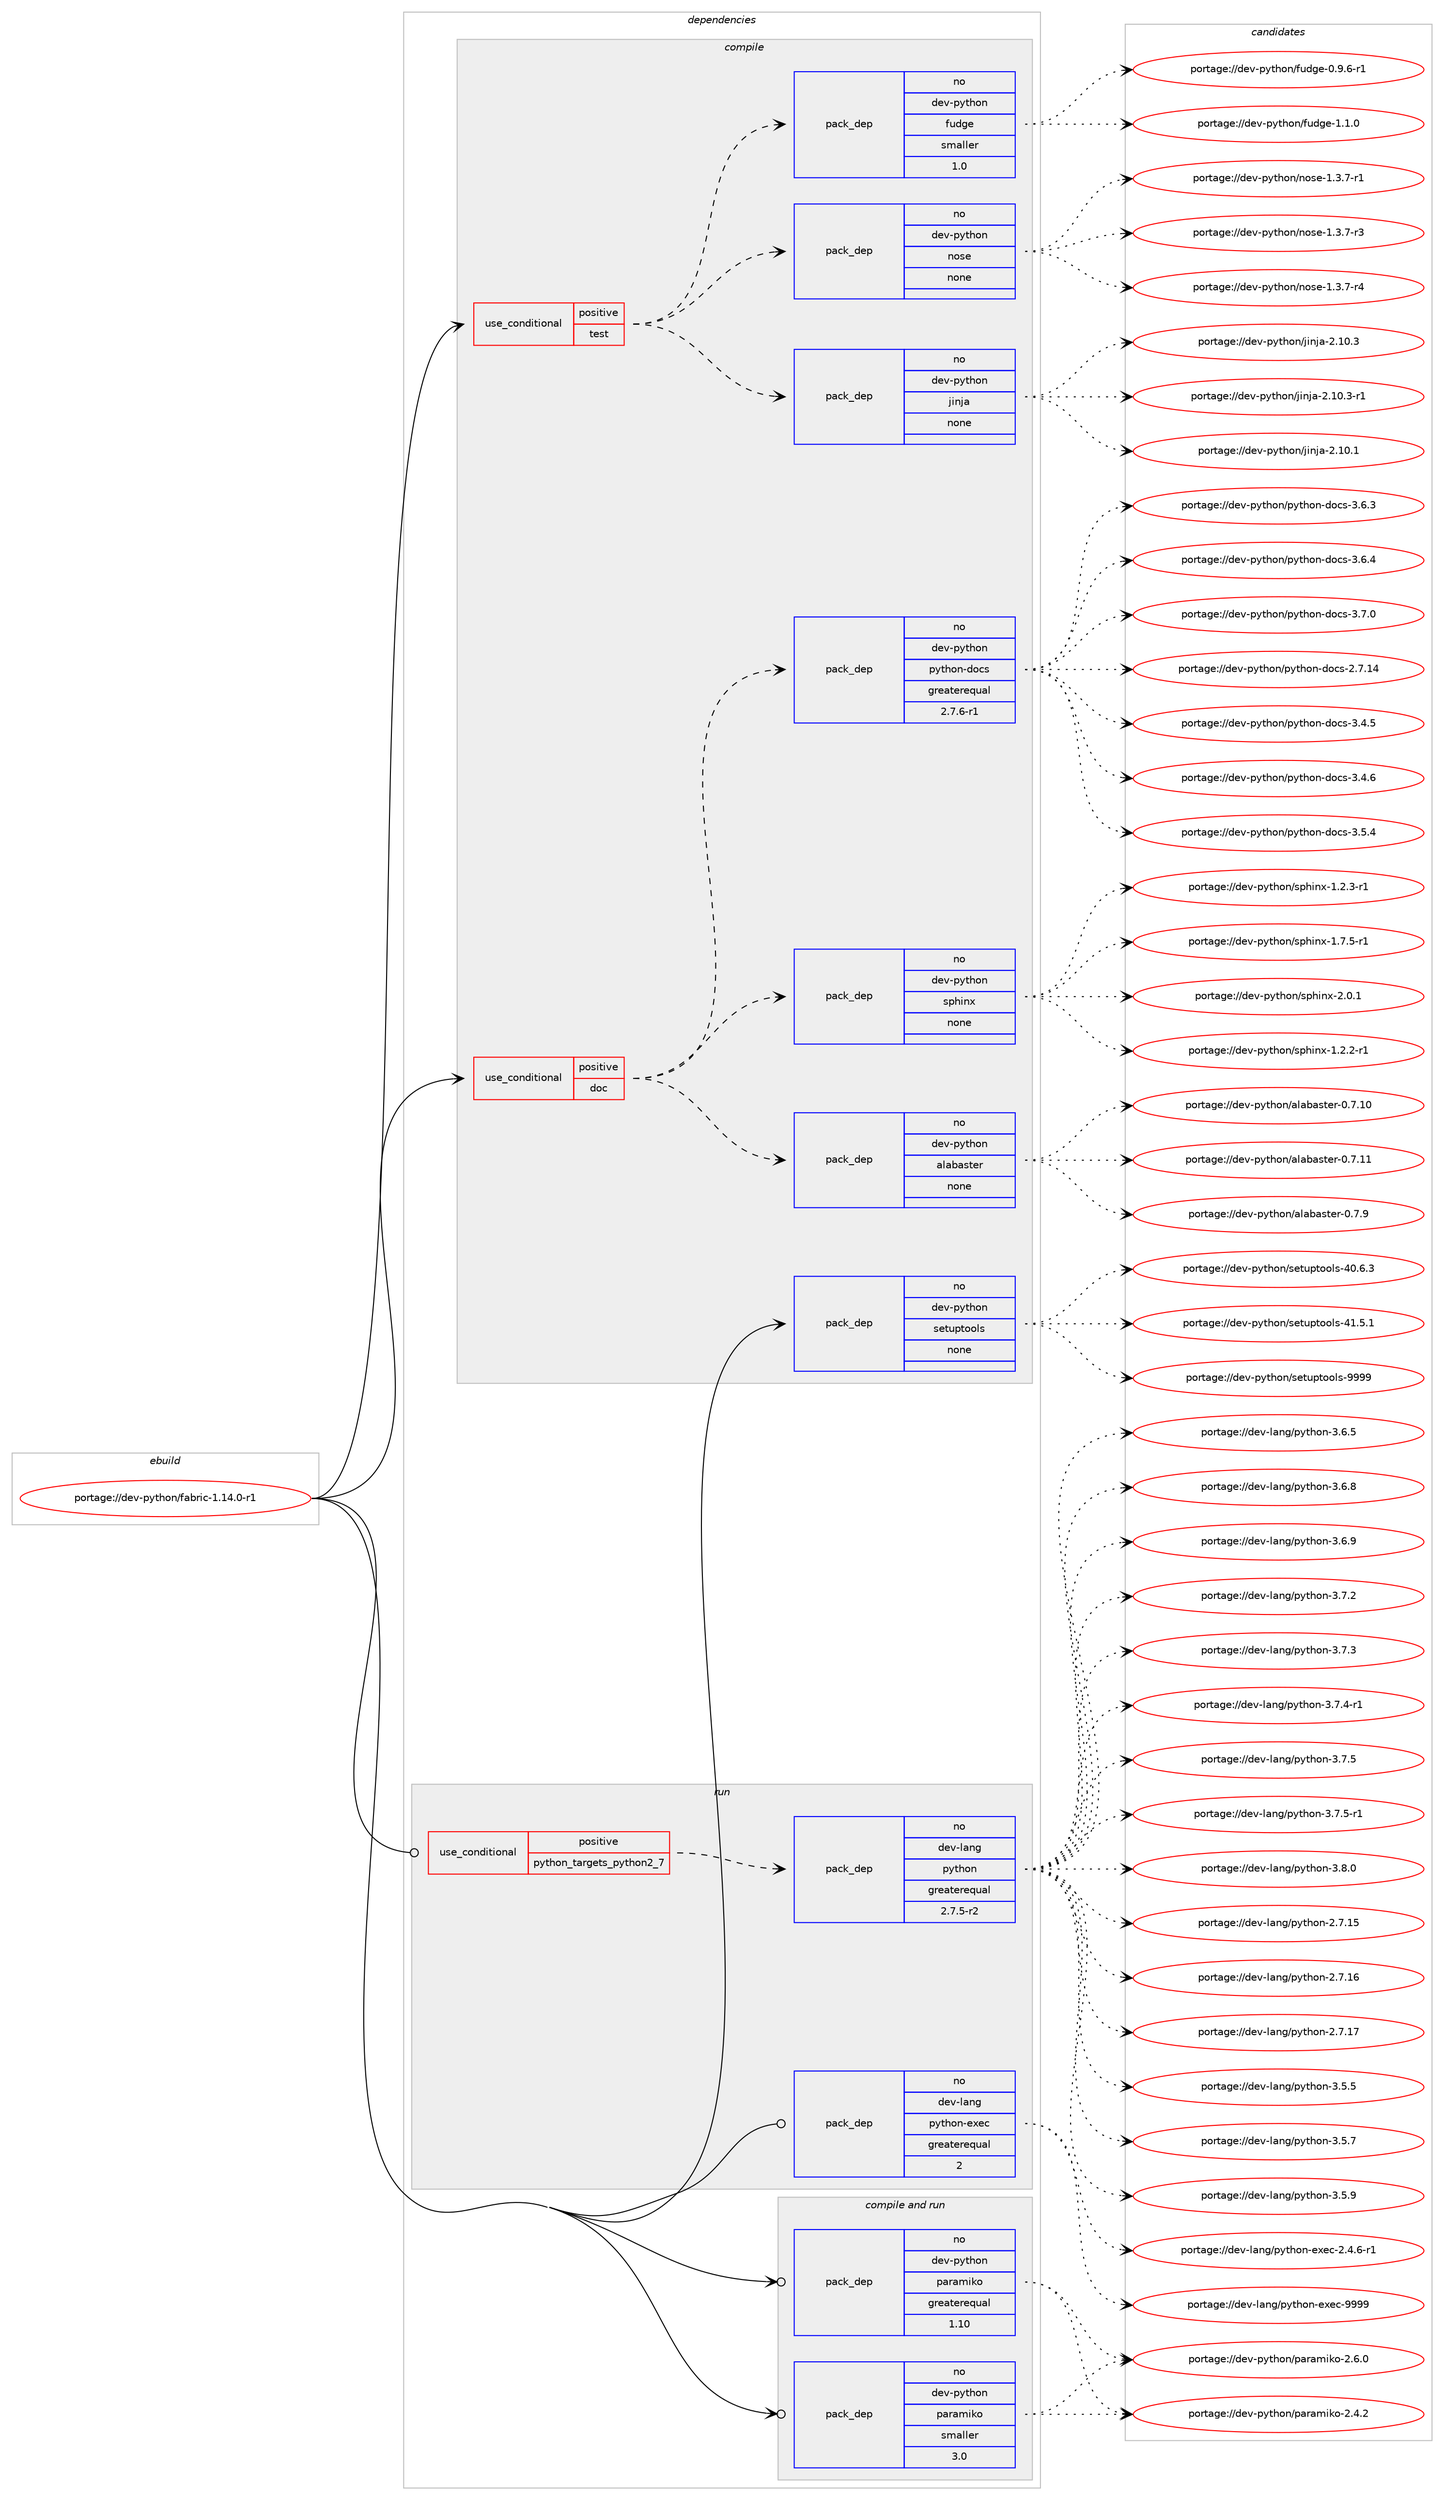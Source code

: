 digraph prolog {

# *************
# Graph options
# *************

newrank=true;
concentrate=true;
compound=true;
graph [rankdir=LR,fontname=Helvetica,fontsize=10,ranksep=1.5];#, ranksep=2.5, nodesep=0.2];
edge  [arrowhead=vee];
node  [fontname=Helvetica,fontsize=10];

# **********
# The ebuild
# **********

subgraph cluster_leftcol {
color=gray;
rank=same;
label=<<i>ebuild</i>>;
id [label="portage://dev-python/fabric-1.14.0-r1", color=red, width=4, href="../dev-python/fabric-1.14.0-r1.svg"];
}

# ****************
# The dependencies
# ****************

subgraph cluster_midcol {
color=gray;
label=<<i>dependencies</i>>;
subgraph cluster_compile {
fillcolor="#eeeeee";
style=filled;
label=<<i>compile</i>>;
subgraph cond28352 {
dependency138546 [label=<<TABLE BORDER="0" CELLBORDER="1" CELLSPACING="0" CELLPADDING="4"><TR><TD ROWSPAN="3" CELLPADDING="10">use_conditional</TD></TR><TR><TD>positive</TD></TR><TR><TD>doc</TD></TR></TABLE>>, shape=none, color=red];
subgraph pack106878 {
dependency138547 [label=<<TABLE BORDER="0" CELLBORDER="1" CELLSPACING="0" CELLPADDING="4" WIDTH="220"><TR><TD ROWSPAN="6" CELLPADDING="30">pack_dep</TD></TR><TR><TD WIDTH="110">no</TD></TR><TR><TD>dev-python</TD></TR><TR><TD>sphinx</TD></TR><TR><TD>none</TD></TR><TR><TD></TD></TR></TABLE>>, shape=none, color=blue];
}
dependency138546:e -> dependency138547:w [weight=20,style="dashed",arrowhead="vee"];
subgraph pack106879 {
dependency138548 [label=<<TABLE BORDER="0" CELLBORDER="1" CELLSPACING="0" CELLPADDING="4" WIDTH="220"><TR><TD ROWSPAN="6" CELLPADDING="30">pack_dep</TD></TR><TR><TD WIDTH="110">no</TD></TR><TR><TD>dev-python</TD></TR><TR><TD>python-docs</TD></TR><TR><TD>greaterequal</TD></TR><TR><TD>2.7.6-r1</TD></TR></TABLE>>, shape=none, color=blue];
}
dependency138546:e -> dependency138548:w [weight=20,style="dashed",arrowhead="vee"];
subgraph pack106880 {
dependency138549 [label=<<TABLE BORDER="0" CELLBORDER="1" CELLSPACING="0" CELLPADDING="4" WIDTH="220"><TR><TD ROWSPAN="6" CELLPADDING="30">pack_dep</TD></TR><TR><TD WIDTH="110">no</TD></TR><TR><TD>dev-python</TD></TR><TR><TD>alabaster</TD></TR><TR><TD>none</TD></TR><TR><TD></TD></TR></TABLE>>, shape=none, color=blue];
}
dependency138546:e -> dependency138549:w [weight=20,style="dashed",arrowhead="vee"];
}
id:e -> dependency138546:w [weight=20,style="solid",arrowhead="vee"];
subgraph cond28353 {
dependency138550 [label=<<TABLE BORDER="0" CELLBORDER="1" CELLSPACING="0" CELLPADDING="4"><TR><TD ROWSPAN="3" CELLPADDING="10">use_conditional</TD></TR><TR><TD>positive</TD></TR><TR><TD>test</TD></TR></TABLE>>, shape=none, color=red];
subgraph pack106881 {
dependency138551 [label=<<TABLE BORDER="0" CELLBORDER="1" CELLSPACING="0" CELLPADDING="4" WIDTH="220"><TR><TD ROWSPAN="6" CELLPADDING="30">pack_dep</TD></TR><TR><TD WIDTH="110">no</TD></TR><TR><TD>dev-python</TD></TR><TR><TD>nose</TD></TR><TR><TD>none</TD></TR><TR><TD></TD></TR></TABLE>>, shape=none, color=blue];
}
dependency138550:e -> dependency138551:w [weight=20,style="dashed",arrowhead="vee"];
subgraph pack106882 {
dependency138552 [label=<<TABLE BORDER="0" CELLBORDER="1" CELLSPACING="0" CELLPADDING="4" WIDTH="220"><TR><TD ROWSPAN="6" CELLPADDING="30">pack_dep</TD></TR><TR><TD WIDTH="110">no</TD></TR><TR><TD>dev-python</TD></TR><TR><TD>fudge</TD></TR><TR><TD>smaller</TD></TR><TR><TD>1.0</TD></TR></TABLE>>, shape=none, color=blue];
}
dependency138550:e -> dependency138552:w [weight=20,style="dashed",arrowhead="vee"];
subgraph pack106883 {
dependency138553 [label=<<TABLE BORDER="0" CELLBORDER="1" CELLSPACING="0" CELLPADDING="4" WIDTH="220"><TR><TD ROWSPAN="6" CELLPADDING="30">pack_dep</TD></TR><TR><TD WIDTH="110">no</TD></TR><TR><TD>dev-python</TD></TR><TR><TD>jinja</TD></TR><TR><TD>none</TD></TR><TR><TD></TD></TR></TABLE>>, shape=none, color=blue];
}
dependency138550:e -> dependency138553:w [weight=20,style="dashed",arrowhead="vee"];
}
id:e -> dependency138550:w [weight=20,style="solid",arrowhead="vee"];
subgraph pack106884 {
dependency138554 [label=<<TABLE BORDER="0" CELLBORDER="1" CELLSPACING="0" CELLPADDING="4" WIDTH="220"><TR><TD ROWSPAN="6" CELLPADDING="30">pack_dep</TD></TR><TR><TD WIDTH="110">no</TD></TR><TR><TD>dev-python</TD></TR><TR><TD>setuptools</TD></TR><TR><TD>none</TD></TR><TR><TD></TD></TR></TABLE>>, shape=none, color=blue];
}
id:e -> dependency138554:w [weight=20,style="solid",arrowhead="vee"];
}
subgraph cluster_compileandrun {
fillcolor="#eeeeee";
style=filled;
label=<<i>compile and run</i>>;
subgraph pack106885 {
dependency138555 [label=<<TABLE BORDER="0" CELLBORDER="1" CELLSPACING="0" CELLPADDING="4" WIDTH="220"><TR><TD ROWSPAN="6" CELLPADDING="30">pack_dep</TD></TR><TR><TD WIDTH="110">no</TD></TR><TR><TD>dev-python</TD></TR><TR><TD>paramiko</TD></TR><TR><TD>greaterequal</TD></TR><TR><TD>1.10</TD></TR></TABLE>>, shape=none, color=blue];
}
id:e -> dependency138555:w [weight=20,style="solid",arrowhead="odotvee"];
subgraph pack106886 {
dependency138556 [label=<<TABLE BORDER="0" CELLBORDER="1" CELLSPACING="0" CELLPADDING="4" WIDTH="220"><TR><TD ROWSPAN="6" CELLPADDING="30">pack_dep</TD></TR><TR><TD WIDTH="110">no</TD></TR><TR><TD>dev-python</TD></TR><TR><TD>paramiko</TD></TR><TR><TD>smaller</TD></TR><TR><TD>3.0</TD></TR></TABLE>>, shape=none, color=blue];
}
id:e -> dependency138556:w [weight=20,style="solid",arrowhead="odotvee"];
}
subgraph cluster_run {
fillcolor="#eeeeee";
style=filled;
label=<<i>run</i>>;
subgraph cond28354 {
dependency138557 [label=<<TABLE BORDER="0" CELLBORDER="1" CELLSPACING="0" CELLPADDING="4"><TR><TD ROWSPAN="3" CELLPADDING="10">use_conditional</TD></TR><TR><TD>positive</TD></TR><TR><TD>python_targets_python2_7</TD></TR></TABLE>>, shape=none, color=red];
subgraph pack106887 {
dependency138558 [label=<<TABLE BORDER="0" CELLBORDER="1" CELLSPACING="0" CELLPADDING="4" WIDTH="220"><TR><TD ROWSPAN="6" CELLPADDING="30">pack_dep</TD></TR><TR><TD WIDTH="110">no</TD></TR><TR><TD>dev-lang</TD></TR><TR><TD>python</TD></TR><TR><TD>greaterequal</TD></TR><TR><TD>2.7.5-r2</TD></TR></TABLE>>, shape=none, color=blue];
}
dependency138557:e -> dependency138558:w [weight=20,style="dashed",arrowhead="vee"];
}
id:e -> dependency138557:w [weight=20,style="solid",arrowhead="odot"];
subgraph pack106888 {
dependency138559 [label=<<TABLE BORDER="0" CELLBORDER="1" CELLSPACING="0" CELLPADDING="4" WIDTH="220"><TR><TD ROWSPAN="6" CELLPADDING="30">pack_dep</TD></TR><TR><TD WIDTH="110">no</TD></TR><TR><TD>dev-lang</TD></TR><TR><TD>python-exec</TD></TR><TR><TD>greaterequal</TD></TR><TR><TD>2</TD></TR></TABLE>>, shape=none, color=blue];
}
id:e -> dependency138559:w [weight=20,style="solid",arrowhead="odot"];
}
}

# **************
# The candidates
# **************

subgraph cluster_choices {
rank=same;
color=gray;
label=<<i>candidates</i>>;

subgraph choice106878 {
color=black;
nodesep=1;
choiceportage10010111845112121116104111110471151121041051101204549465046504511449 [label="portage://dev-python/sphinx-1.2.2-r1", color=red, width=4,href="../dev-python/sphinx-1.2.2-r1.svg"];
choiceportage10010111845112121116104111110471151121041051101204549465046514511449 [label="portage://dev-python/sphinx-1.2.3-r1", color=red, width=4,href="../dev-python/sphinx-1.2.3-r1.svg"];
choiceportage10010111845112121116104111110471151121041051101204549465546534511449 [label="portage://dev-python/sphinx-1.7.5-r1", color=red, width=4,href="../dev-python/sphinx-1.7.5-r1.svg"];
choiceportage1001011184511212111610411111047115112104105110120455046484649 [label="portage://dev-python/sphinx-2.0.1", color=red, width=4,href="../dev-python/sphinx-2.0.1.svg"];
dependency138547:e -> choiceportage10010111845112121116104111110471151121041051101204549465046504511449:w [style=dotted,weight="100"];
dependency138547:e -> choiceportage10010111845112121116104111110471151121041051101204549465046514511449:w [style=dotted,weight="100"];
dependency138547:e -> choiceportage10010111845112121116104111110471151121041051101204549465546534511449:w [style=dotted,weight="100"];
dependency138547:e -> choiceportage1001011184511212111610411111047115112104105110120455046484649:w [style=dotted,weight="100"];
}
subgraph choice106879 {
color=black;
nodesep=1;
choiceportage1001011184511212111610411111047112121116104111110451001119911545504655464952 [label="portage://dev-python/python-docs-2.7.14", color=red, width=4,href="../dev-python/python-docs-2.7.14.svg"];
choiceportage10010111845112121116104111110471121211161041111104510011199115455146524653 [label="portage://dev-python/python-docs-3.4.5", color=red, width=4,href="../dev-python/python-docs-3.4.5.svg"];
choiceportage10010111845112121116104111110471121211161041111104510011199115455146524654 [label="portage://dev-python/python-docs-3.4.6", color=red, width=4,href="../dev-python/python-docs-3.4.6.svg"];
choiceportage10010111845112121116104111110471121211161041111104510011199115455146534652 [label="portage://dev-python/python-docs-3.5.4", color=red, width=4,href="../dev-python/python-docs-3.5.4.svg"];
choiceportage10010111845112121116104111110471121211161041111104510011199115455146544651 [label="portage://dev-python/python-docs-3.6.3", color=red, width=4,href="../dev-python/python-docs-3.6.3.svg"];
choiceportage10010111845112121116104111110471121211161041111104510011199115455146544652 [label="portage://dev-python/python-docs-3.6.4", color=red, width=4,href="../dev-python/python-docs-3.6.4.svg"];
choiceportage10010111845112121116104111110471121211161041111104510011199115455146554648 [label="portage://dev-python/python-docs-3.7.0", color=red, width=4,href="../dev-python/python-docs-3.7.0.svg"];
dependency138548:e -> choiceportage1001011184511212111610411111047112121116104111110451001119911545504655464952:w [style=dotted,weight="100"];
dependency138548:e -> choiceportage10010111845112121116104111110471121211161041111104510011199115455146524653:w [style=dotted,weight="100"];
dependency138548:e -> choiceportage10010111845112121116104111110471121211161041111104510011199115455146524654:w [style=dotted,weight="100"];
dependency138548:e -> choiceportage10010111845112121116104111110471121211161041111104510011199115455146534652:w [style=dotted,weight="100"];
dependency138548:e -> choiceportage10010111845112121116104111110471121211161041111104510011199115455146544651:w [style=dotted,weight="100"];
dependency138548:e -> choiceportage10010111845112121116104111110471121211161041111104510011199115455146544652:w [style=dotted,weight="100"];
dependency138548:e -> choiceportage10010111845112121116104111110471121211161041111104510011199115455146554648:w [style=dotted,weight="100"];
}
subgraph choice106880 {
color=black;
nodesep=1;
choiceportage10010111845112121116104111110479710897989711511610111445484655464948 [label="portage://dev-python/alabaster-0.7.10", color=red, width=4,href="../dev-python/alabaster-0.7.10.svg"];
choiceportage10010111845112121116104111110479710897989711511610111445484655464949 [label="portage://dev-python/alabaster-0.7.11", color=red, width=4,href="../dev-python/alabaster-0.7.11.svg"];
choiceportage100101118451121211161041111104797108979897115116101114454846554657 [label="portage://dev-python/alabaster-0.7.9", color=red, width=4,href="../dev-python/alabaster-0.7.9.svg"];
dependency138549:e -> choiceportage10010111845112121116104111110479710897989711511610111445484655464948:w [style=dotted,weight="100"];
dependency138549:e -> choiceportage10010111845112121116104111110479710897989711511610111445484655464949:w [style=dotted,weight="100"];
dependency138549:e -> choiceportage100101118451121211161041111104797108979897115116101114454846554657:w [style=dotted,weight="100"];
}
subgraph choice106881 {
color=black;
nodesep=1;
choiceportage10010111845112121116104111110471101111151014549465146554511449 [label="portage://dev-python/nose-1.3.7-r1", color=red, width=4,href="../dev-python/nose-1.3.7-r1.svg"];
choiceportage10010111845112121116104111110471101111151014549465146554511451 [label="portage://dev-python/nose-1.3.7-r3", color=red, width=4,href="../dev-python/nose-1.3.7-r3.svg"];
choiceportage10010111845112121116104111110471101111151014549465146554511452 [label="portage://dev-python/nose-1.3.7-r4", color=red, width=4,href="../dev-python/nose-1.3.7-r4.svg"];
dependency138551:e -> choiceportage10010111845112121116104111110471101111151014549465146554511449:w [style=dotted,weight="100"];
dependency138551:e -> choiceportage10010111845112121116104111110471101111151014549465146554511451:w [style=dotted,weight="100"];
dependency138551:e -> choiceportage10010111845112121116104111110471101111151014549465146554511452:w [style=dotted,weight="100"];
}
subgraph choice106882 {
color=black;
nodesep=1;
choiceportage10010111845112121116104111110471021171001031014548465746544511449 [label="portage://dev-python/fudge-0.9.6-r1", color=red, width=4,href="../dev-python/fudge-0.9.6-r1.svg"];
choiceportage1001011184511212111610411111047102117100103101454946494648 [label="portage://dev-python/fudge-1.1.0", color=red, width=4,href="../dev-python/fudge-1.1.0.svg"];
dependency138552:e -> choiceportage10010111845112121116104111110471021171001031014548465746544511449:w [style=dotted,weight="100"];
dependency138552:e -> choiceportage1001011184511212111610411111047102117100103101454946494648:w [style=dotted,weight="100"];
}
subgraph choice106883 {
color=black;
nodesep=1;
choiceportage10010111845112121116104111110471061051101069745504649484649 [label="portage://dev-python/jinja-2.10.1", color=red, width=4,href="../dev-python/jinja-2.10.1.svg"];
choiceportage10010111845112121116104111110471061051101069745504649484651 [label="portage://dev-python/jinja-2.10.3", color=red, width=4,href="../dev-python/jinja-2.10.3.svg"];
choiceportage100101118451121211161041111104710610511010697455046494846514511449 [label="portage://dev-python/jinja-2.10.3-r1", color=red, width=4,href="../dev-python/jinja-2.10.3-r1.svg"];
dependency138553:e -> choiceportage10010111845112121116104111110471061051101069745504649484649:w [style=dotted,weight="100"];
dependency138553:e -> choiceportage10010111845112121116104111110471061051101069745504649484651:w [style=dotted,weight="100"];
dependency138553:e -> choiceportage100101118451121211161041111104710610511010697455046494846514511449:w [style=dotted,weight="100"];
}
subgraph choice106884 {
color=black;
nodesep=1;
choiceportage100101118451121211161041111104711510111611711211611111110811545524846544651 [label="portage://dev-python/setuptools-40.6.3", color=red, width=4,href="../dev-python/setuptools-40.6.3.svg"];
choiceportage100101118451121211161041111104711510111611711211611111110811545524946534649 [label="portage://dev-python/setuptools-41.5.1", color=red, width=4,href="../dev-python/setuptools-41.5.1.svg"];
choiceportage10010111845112121116104111110471151011161171121161111111081154557575757 [label="portage://dev-python/setuptools-9999", color=red, width=4,href="../dev-python/setuptools-9999.svg"];
dependency138554:e -> choiceportage100101118451121211161041111104711510111611711211611111110811545524846544651:w [style=dotted,weight="100"];
dependency138554:e -> choiceportage100101118451121211161041111104711510111611711211611111110811545524946534649:w [style=dotted,weight="100"];
dependency138554:e -> choiceportage10010111845112121116104111110471151011161171121161111111081154557575757:w [style=dotted,weight="100"];
}
subgraph choice106885 {
color=black;
nodesep=1;
choiceportage10010111845112121116104111110471129711497109105107111455046524650 [label="portage://dev-python/paramiko-2.4.2", color=red, width=4,href="../dev-python/paramiko-2.4.2.svg"];
choiceportage10010111845112121116104111110471129711497109105107111455046544648 [label="portage://dev-python/paramiko-2.6.0", color=red, width=4,href="../dev-python/paramiko-2.6.0.svg"];
dependency138555:e -> choiceportage10010111845112121116104111110471129711497109105107111455046524650:w [style=dotted,weight="100"];
dependency138555:e -> choiceportage10010111845112121116104111110471129711497109105107111455046544648:w [style=dotted,weight="100"];
}
subgraph choice106886 {
color=black;
nodesep=1;
choiceportage10010111845112121116104111110471129711497109105107111455046524650 [label="portage://dev-python/paramiko-2.4.2", color=red, width=4,href="../dev-python/paramiko-2.4.2.svg"];
choiceportage10010111845112121116104111110471129711497109105107111455046544648 [label="portage://dev-python/paramiko-2.6.0", color=red, width=4,href="../dev-python/paramiko-2.6.0.svg"];
dependency138556:e -> choiceportage10010111845112121116104111110471129711497109105107111455046524650:w [style=dotted,weight="100"];
dependency138556:e -> choiceportage10010111845112121116104111110471129711497109105107111455046544648:w [style=dotted,weight="100"];
}
subgraph choice106887 {
color=black;
nodesep=1;
choiceportage10010111845108971101034711212111610411111045504655464953 [label="portage://dev-lang/python-2.7.15", color=red, width=4,href="../dev-lang/python-2.7.15.svg"];
choiceportage10010111845108971101034711212111610411111045504655464954 [label="portage://dev-lang/python-2.7.16", color=red, width=4,href="../dev-lang/python-2.7.16.svg"];
choiceportage10010111845108971101034711212111610411111045504655464955 [label="portage://dev-lang/python-2.7.17", color=red, width=4,href="../dev-lang/python-2.7.17.svg"];
choiceportage100101118451089711010347112121116104111110455146534653 [label="portage://dev-lang/python-3.5.5", color=red, width=4,href="../dev-lang/python-3.5.5.svg"];
choiceportage100101118451089711010347112121116104111110455146534655 [label="portage://dev-lang/python-3.5.7", color=red, width=4,href="../dev-lang/python-3.5.7.svg"];
choiceportage100101118451089711010347112121116104111110455146534657 [label="portage://dev-lang/python-3.5.9", color=red, width=4,href="../dev-lang/python-3.5.9.svg"];
choiceportage100101118451089711010347112121116104111110455146544653 [label="portage://dev-lang/python-3.6.5", color=red, width=4,href="../dev-lang/python-3.6.5.svg"];
choiceportage100101118451089711010347112121116104111110455146544656 [label="portage://dev-lang/python-3.6.8", color=red, width=4,href="../dev-lang/python-3.6.8.svg"];
choiceportage100101118451089711010347112121116104111110455146544657 [label="portage://dev-lang/python-3.6.9", color=red, width=4,href="../dev-lang/python-3.6.9.svg"];
choiceportage100101118451089711010347112121116104111110455146554650 [label="portage://dev-lang/python-3.7.2", color=red, width=4,href="../dev-lang/python-3.7.2.svg"];
choiceportage100101118451089711010347112121116104111110455146554651 [label="portage://dev-lang/python-3.7.3", color=red, width=4,href="../dev-lang/python-3.7.3.svg"];
choiceportage1001011184510897110103471121211161041111104551465546524511449 [label="portage://dev-lang/python-3.7.4-r1", color=red, width=4,href="../dev-lang/python-3.7.4-r1.svg"];
choiceportage100101118451089711010347112121116104111110455146554653 [label="portage://dev-lang/python-3.7.5", color=red, width=4,href="../dev-lang/python-3.7.5.svg"];
choiceportage1001011184510897110103471121211161041111104551465546534511449 [label="portage://dev-lang/python-3.7.5-r1", color=red, width=4,href="../dev-lang/python-3.7.5-r1.svg"];
choiceportage100101118451089711010347112121116104111110455146564648 [label="portage://dev-lang/python-3.8.0", color=red, width=4,href="../dev-lang/python-3.8.0.svg"];
dependency138558:e -> choiceportage10010111845108971101034711212111610411111045504655464953:w [style=dotted,weight="100"];
dependency138558:e -> choiceportage10010111845108971101034711212111610411111045504655464954:w [style=dotted,weight="100"];
dependency138558:e -> choiceportage10010111845108971101034711212111610411111045504655464955:w [style=dotted,weight="100"];
dependency138558:e -> choiceportage100101118451089711010347112121116104111110455146534653:w [style=dotted,weight="100"];
dependency138558:e -> choiceportage100101118451089711010347112121116104111110455146534655:w [style=dotted,weight="100"];
dependency138558:e -> choiceportage100101118451089711010347112121116104111110455146534657:w [style=dotted,weight="100"];
dependency138558:e -> choiceportage100101118451089711010347112121116104111110455146544653:w [style=dotted,weight="100"];
dependency138558:e -> choiceportage100101118451089711010347112121116104111110455146544656:w [style=dotted,weight="100"];
dependency138558:e -> choiceportage100101118451089711010347112121116104111110455146544657:w [style=dotted,weight="100"];
dependency138558:e -> choiceportage100101118451089711010347112121116104111110455146554650:w [style=dotted,weight="100"];
dependency138558:e -> choiceportage100101118451089711010347112121116104111110455146554651:w [style=dotted,weight="100"];
dependency138558:e -> choiceportage1001011184510897110103471121211161041111104551465546524511449:w [style=dotted,weight="100"];
dependency138558:e -> choiceportage100101118451089711010347112121116104111110455146554653:w [style=dotted,weight="100"];
dependency138558:e -> choiceportage1001011184510897110103471121211161041111104551465546534511449:w [style=dotted,weight="100"];
dependency138558:e -> choiceportage100101118451089711010347112121116104111110455146564648:w [style=dotted,weight="100"];
}
subgraph choice106888 {
color=black;
nodesep=1;
choiceportage10010111845108971101034711212111610411111045101120101994550465246544511449 [label="portage://dev-lang/python-exec-2.4.6-r1", color=red, width=4,href="../dev-lang/python-exec-2.4.6-r1.svg"];
choiceportage10010111845108971101034711212111610411111045101120101994557575757 [label="portage://dev-lang/python-exec-9999", color=red, width=4,href="../dev-lang/python-exec-9999.svg"];
dependency138559:e -> choiceportage10010111845108971101034711212111610411111045101120101994550465246544511449:w [style=dotted,weight="100"];
dependency138559:e -> choiceportage10010111845108971101034711212111610411111045101120101994557575757:w [style=dotted,weight="100"];
}
}

}

